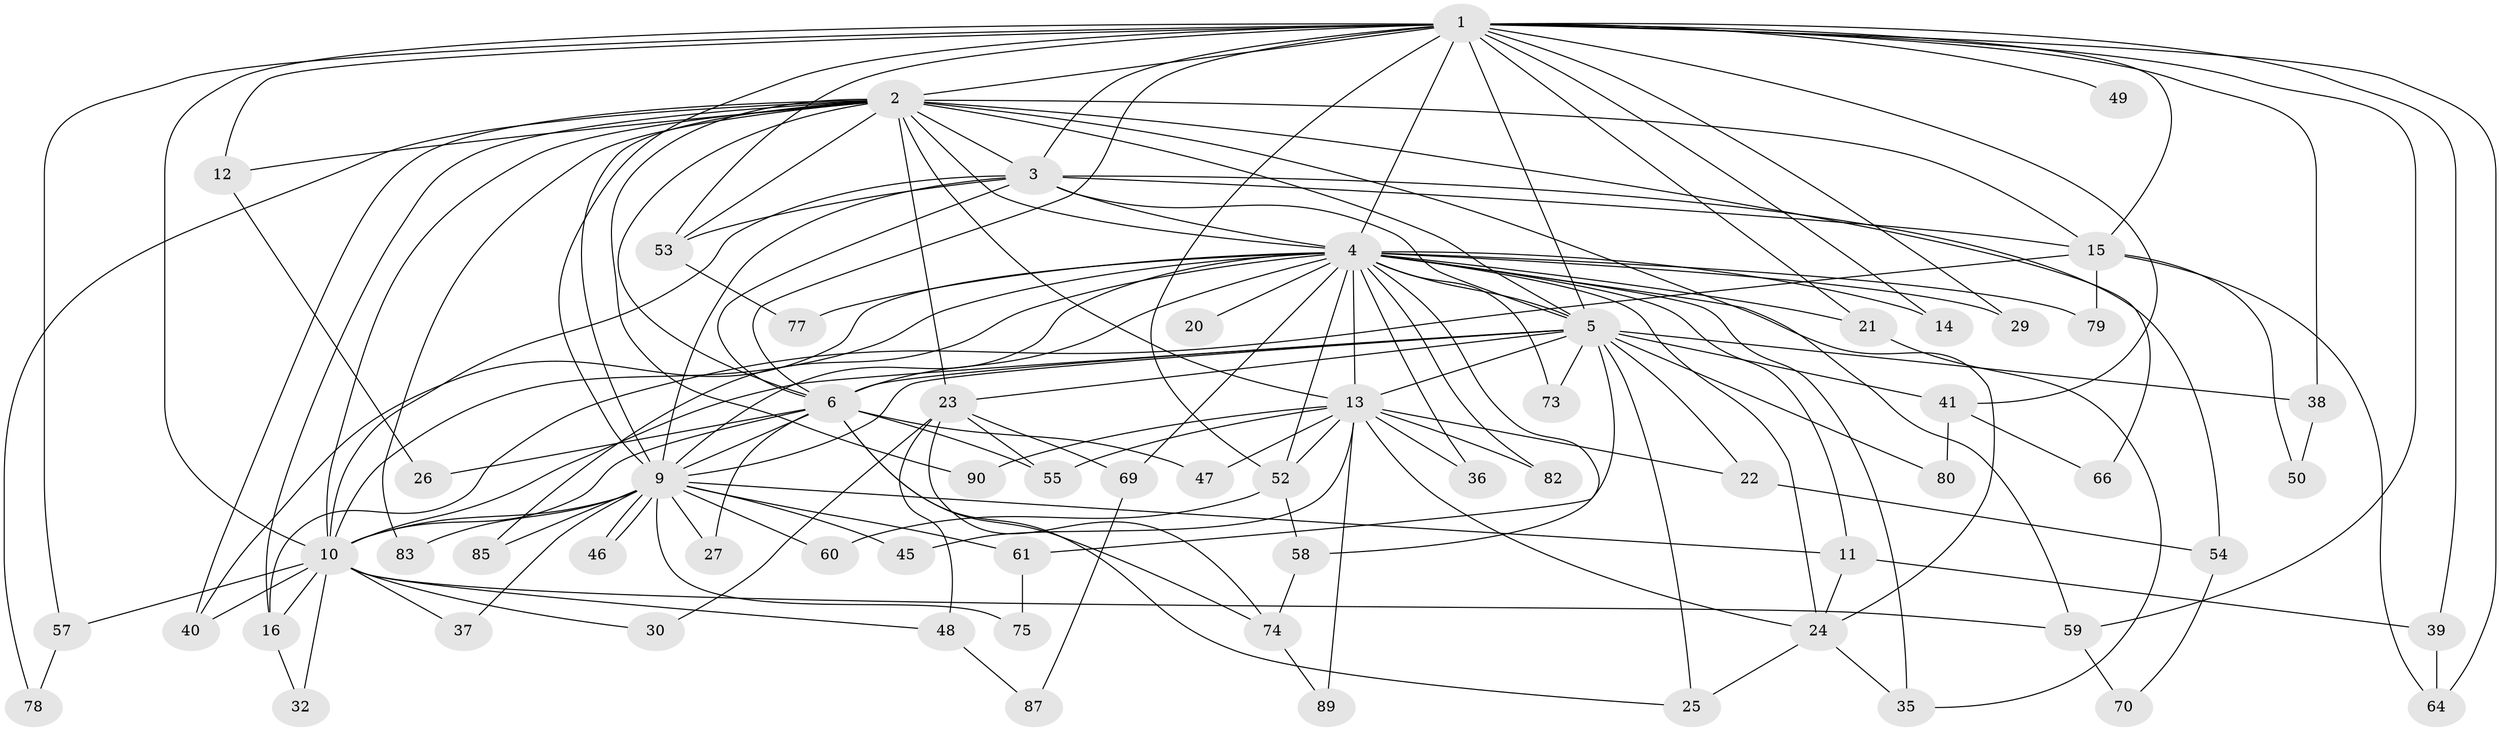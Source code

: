 // original degree distribution, {18: 0.022222222222222223, 20: 0.03333333333333333, 13: 0.011111111111111112, 21: 0.011111111111111112, 17: 0.022222222222222223, 22: 0.011111111111111112, 5: 0.044444444444444446, 3: 0.2111111111111111, 10: 0.011111111111111112, 2: 0.5222222222222223, 4: 0.06666666666666667, 6: 0.022222222222222223, 7: 0.011111111111111112}
// Generated by graph-tools (version 1.1) at 2025/11/02/27/25 16:11:08]
// undirected, 64 vertices, 152 edges
graph export_dot {
graph [start="1"]
  node [color=gray90,style=filled];
  1 [super="+7"];
  2 [super="+28"];
  3 [super="+19"];
  4 [super="+8"];
  5 [super="+31"];
  6 [super="+34"];
  9 [super="+17"];
  10 [super="+62"];
  11 [super="+56"];
  12;
  13 [super="+18"];
  14;
  15 [super="+63"];
  16 [super="+71"];
  20;
  21 [super="+42"];
  22 [super="+65"];
  23;
  24 [super="+43"];
  25 [super="+33"];
  26;
  27;
  29 [super="+51"];
  30;
  32;
  35;
  36;
  37;
  38;
  39 [super="+76"];
  40 [super="+72"];
  41 [super="+44"];
  45;
  46;
  47;
  48;
  49;
  50;
  52 [super="+68"];
  53 [super="+67"];
  54;
  55 [super="+88"];
  57;
  58 [super="+81"];
  59 [super="+84"];
  60;
  61;
  64;
  66;
  69;
  70;
  73;
  74 [super="+86"];
  75;
  77;
  78;
  79;
  80;
  82;
  83;
  85;
  87;
  89;
  90;
  1 -- 2 [weight=2];
  1 -- 3 [weight=2];
  1 -- 4 [weight=4];
  1 -- 5 [weight=2];
  1 -- 6 [weight=2];
  1 -- 9 [weight=2];
  1 -- 10 [weight=2];
  1 -- 12;
  1 -- 29 [weight=2];
  1 -- 41 [weight=2];
  1 -- 49 [weight=2];
  1 -- 59;
  1 -- 15;
  1 -- 64;
  1 -- 14;
  1 -- 21;
  1 -- 38;
  1 -- 39;
  1 -- 57;
  1 -- 53;
  1 -- 52;
  2 -- 3;
  2 -- 4 [weight=2];
  2 -- 5;
  2 -- 6;
  2 -- 9;
  2 -- 10;
  2 -- 12;
  2 -- 13;
  2 -- 15;
  2 -- 16;
  2 -- 23;
  2 -- 40;
  2 -- 53;
  2 -- 66;
  2 -- 78;
  2 -- 90;
  2 -- 24;
  2 -- 83;
  3 -- 4 [weight=2];
  3 -- 5;
  3 -- 6 [weight=2];
  3 -- 9;
  3 -- 10;
  3 -- 15;
  3 -- 53;
  3 -- 54;
  4 -- 5 [weight=2];
  4 -- 6 [weight=2];
  4 -- 9 [weight=3];
  4 -- 10 [weight=2];
  4 -- 11 [weight=2];
  4 -- 14;
  4 -- 20 [weight=2];
  4 -- 21;
  4 -- 24;
  4 -- 29;
  4 -- 35;
  4 -- 36;
  4 -- 40;
  4 -- 52;
  4 -- 69;
  4 -- 73;
  4 -- 13;
  4 -- 77;
  4 -- 79;
  4 -- 82;
  4 -- 85;
  4 -- 58 [weight=2];
  4 -- 59;
  5 -- 6;
  5 -- 9;
  5 -- 10;
  5 -- 22 [weight=2];
  5 -- 23;
  5 -- 25;
  5 -- 38;
  5 -- 41;
  5 -- 61;
  5 -- 73;
  5 -- 80;
  5 -- 13 [weight=2];
  6 -- 9;
  6 -- 10 [weight=2];
  6 -- 25;
  6 -- 26;
  6 -- 27;
  6 -- 47;
  6 -- 55;
  6 -- 74;
  9 -- 10 [weight=2];
  9 -- 11;
  9 -- 27;
  9 -- 37;
  9 -- 45;
  9 -- 46;
  9 -- 46;
  9 -- 60;
  9 -- 61;
  9 -- 75;
  9 -- 83;
  9 -- 85;
  10 -- 16;
  10 -- 30;
  10 -- 32;
  10 -- 37;
  10 -- 48;
  10 -- 57;
  10 -- 59;
  10 -- 40;
  11 -- 39;
  11 -- 24;
  12 -- 26;
  13 -- 22;
  13 -- 36;
  13 -- 82;
  13 -- 89;
  13 -- 90;
  13 -- 55;
  13 -- 45;
  13 -- 52;
  13 -- 24;
  13 -- 47;
  15 -- 50;
  15 -- 64;
  15 -- 79;
  15 -- 16;
  16 -- 32;
  21 -- 35;
  22 -- 54;
  23 -- 30;
  23 -- 48;
  23 -- 55;
  23 -- 69;
  23 -- 74;
  24 -- 35;
  24 -- 25;
  38 -- 50;
  39 -- 64;
  41 -- 66;
  41 -- 80;
  48 -- 87;
  52 -- 58;
  52 -- 60;
  53 -- 77;
  54 -- 70;
  57 -- 78;
  58 -- 74;
  59 -- 70;
  61 -- 75;
  69 -- 87;
  74 -- 89;
}
